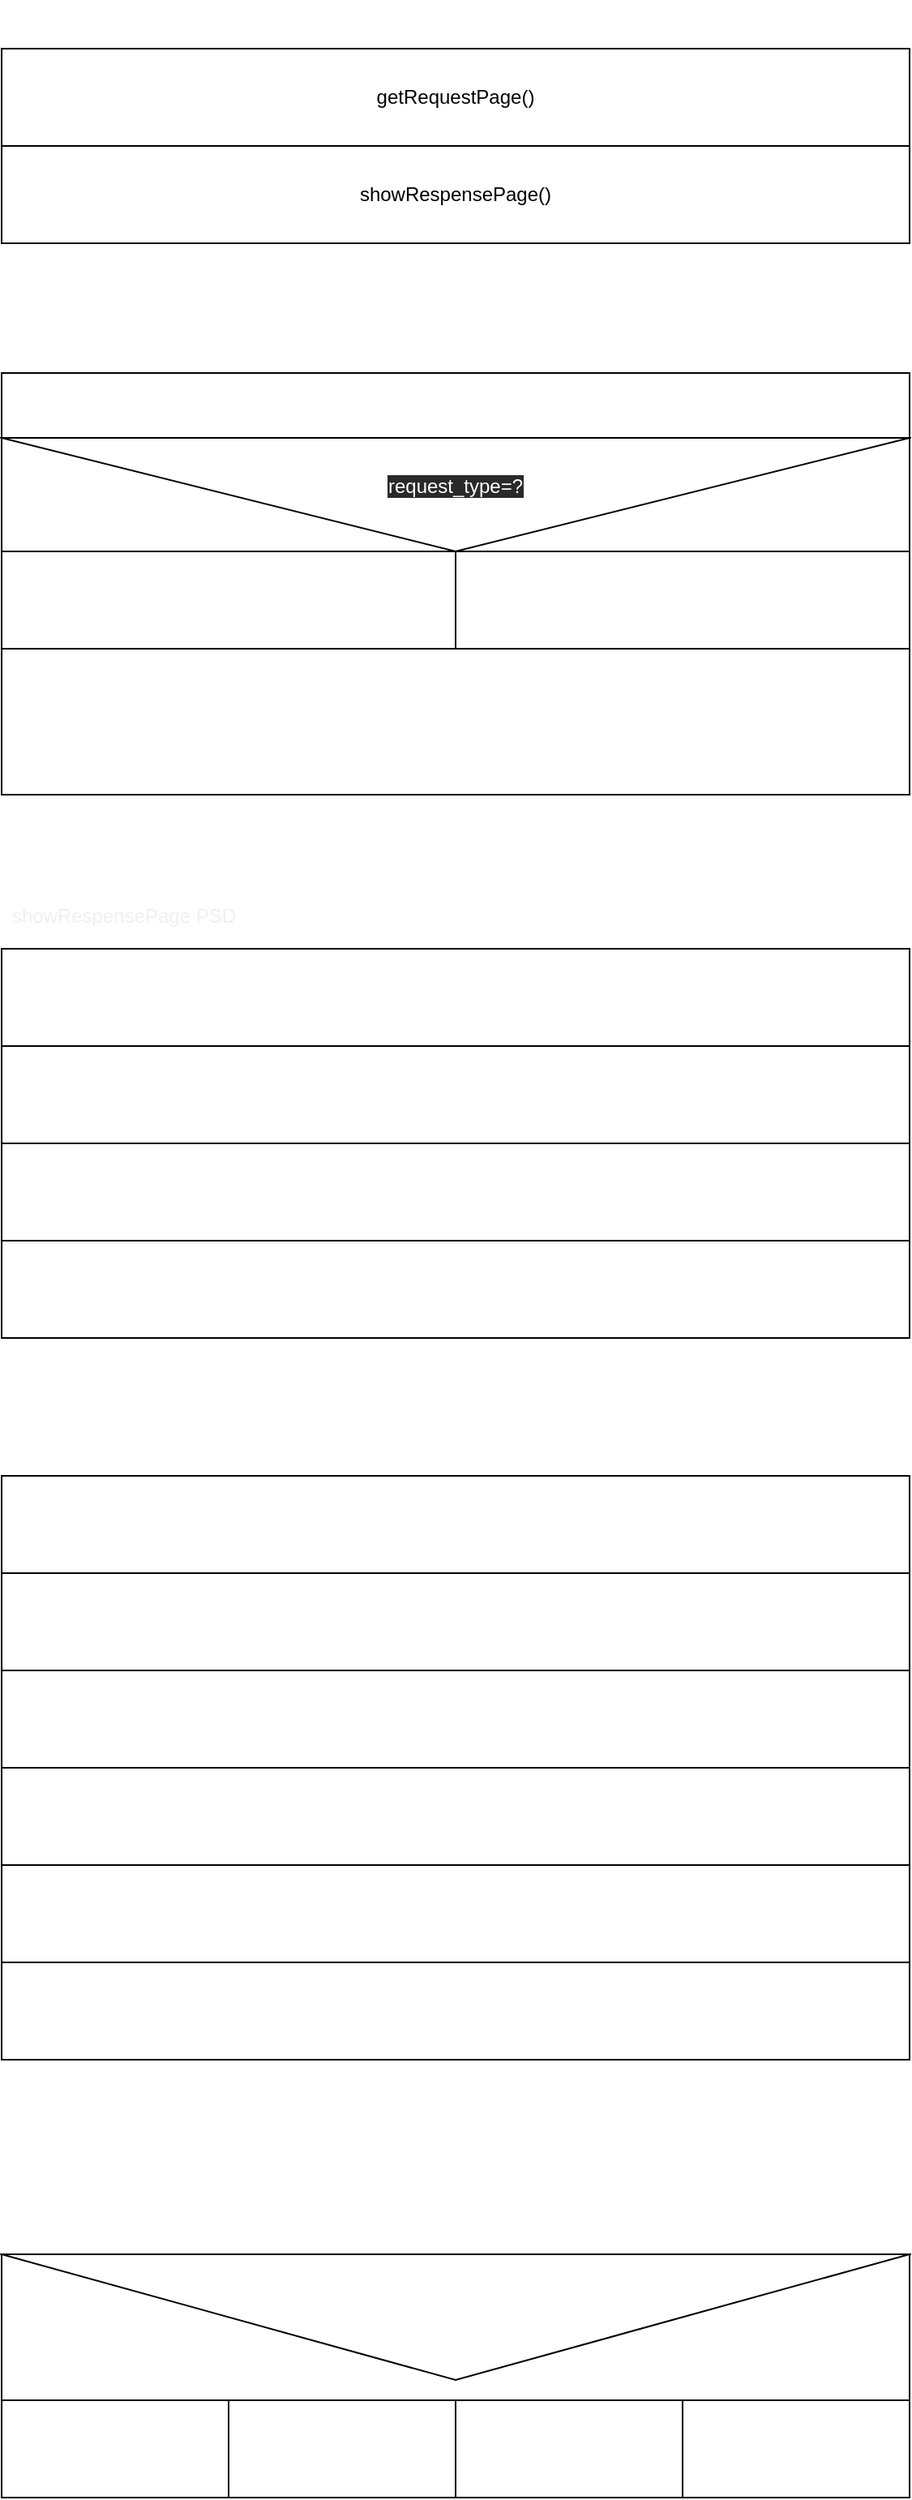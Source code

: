 <mxfile>
    <diagram id="SihgJS3vsNtJ53b1Ry8F" name="Page-1">
        <mxGraphModel dx="555" dy="566" grid="1" gridSize="10" guides="1" tooltips="1" connect="1" arrows="1" fold="1" page="1" pageScale="1" pageWidth="827" pageHeight="1169" math="0" shadow="0">
            <root>
                <mxCell id="0"/>
                <mxCell id="1" parent="0"/>
                <mxCell id="2" value="getRequestPage()" style="rounded=0;whiteSpace=wrap;html=1;" parent="1" vertex="1">
                    <mxGeometry x="120" y="40" width="560" height="60" as="geometry"/>
                </mxCell>
                <mxCell id="3" value="showRespensePage()" style="rounded=0;whiteSpace=wrap;html=1;" parent="1" vertex="1">
                    <mxGeometry x="120" y="100" width="560" height="60" as="geometry"/>
                </mxCell>
                <mxCell id="4" value="Text" style="text;html=1;strokeColor=none;fillColor=none;align=center;verticalAlign=middle;whiteSpace=wrap;rounded=0;" parent="1" vertex="1">
                    <mxGeometry x="470" y="280" width="60" height="30" as="geometry"/>
                </mxCell>
                <mxCell id="5" value="Text" style="text;html=1;strokeColor=none;fillColor=none;align=center;verticalAlign=middle;whiteSpace=wrap;rounded=0;" parent="1" vertex="1">
                    <mxGeometry x="470" y="280" width="60" height="30" as="geometry"/>
                </mxCell>
                <mxCell id="11" value="" style="rounded=0;whiteSpace=wrap;html=1;" vertex="1" parent="1">
                    <mxGeometry x="120" y="240" width="560" height="260" as="geometry"/>
                </mxCell>
                <mxCell id="12" value="request_type=get_requestType()" style="rounded=0;whiteSpace=wrap;html=1;labelBackgroundColor=none;fontColor=#FFFFFF;" vertex="1" parent="1">
                    <mxGeometry x="120" y="240" width="560" height="40" as="geometry"/>
                </mxCell>
                <mxCell id="13" value="GetRequestPage PSD" style="text;html=1;align=center;verticalAlign=middle;resizable=0;points=[];autosize=1;strokeColor=none;fillColor=none;fontColor=#FFFFFF;" vertex="1" parent="1">
                    <mxGeometry x="150" y="200" width="140" height="20" as="geometry"/>
                </mxCell>
                <mxCell id="14" value="" style="triangle;whiteSpace=wrap;html=1;labelBackgroundColor=none;fontColor=#FFFFFF;rotation=90;" vertex="1" parent="1">
                    <mxGeometry x="365" y="35" width="70" height="560" as="geometry"/>
                </mxCell>
                <mxCell id="15" value="&#10;&#10;&lt;span style=&quot;color: rgb(255, 255, 255); font-family: helvetica; font-size: 12px; font-style: normal; font-weight: 400; letter-spacing: normal; text-align: center; text-indent: 0px; text-transform: none; word-spacing: 0px; background-color: rgb(42, 42, 42); display: inline; float: none;&quot;&gt;request_type=?&lt;/span&gt;&#10;&#10;" style="text;html=1;strokeColor=none;fillColor=none;align=center;verticalAlign=middle;whiteSpace=wrap;rounded=0;labelBackgroundColor=none;fontColor=#FFFFFF;" vertex="1" parent="1">
                    <mxGeometry x="345" y="295" width="110" height="30" as="geometry"/>
                </mxCell>
                <mxCell id="16" value="POST" style="text;html=1;strokeColor=none;fillColor=none;align=center;verticalAlign=middle;whiteSpace=wrap;rounded=0;labelBackgroundColor=none;fontColor=#FFFFFF;" vertex="1" parent="1">
                    <mxGeometry x="600" y="320" width="60" height="30" as="geometry"/>
                </mxCell>
                <mxCell id="17" value="Get" style="text;html=1;strokeColor=none;fillColor=none;align=center;verticalAlign=middle;whiteSpace=wrap;rounded=0;labelBackgroundColor=none;fontColor=#FFFFFF;" vertex="1" parent="1">
                    <mxGeometry x="150" y="320" width="60" height="30" as="geometry"/>
                </mxCell>
                <mxCell id="18" value="request_page := getPageFromURL()&amp;nbsp;" style="rounded=0;whiteSpace=wrap;html=1;labelBackgroundColor=none;fontColor=#FFFFFF;" vertex="1" parent="1">
                    <mxGeometry x="120" y="350" width="280" height="60" as="geometry"/>
                </mxCell>
                <mxCell id="19" value="request_page:=GetPageFromPost()" style="rounded=0;whiteSpace=wrap;html=1;labelBackgroundColor=none;fontColor=#FFFFFF;" vertex="1" parent="1">
                    <mxGeometry x="400" y="350" width="280" height="60" as="geometry"/>
                </mxCell>
                <mxCell id="20" value="return request_page" style="text;html=1;strokeColor=none;fillColor=none;align=center;verticalAlign=middle;whiteSpace=wrap;rounded=0;labelBackgroundColor=none;fontColor=#FFFFFF;" vertex="1" parent="1">
                    <mxGeometry x="330" y="440" width="140" height="30" as="geometry"/>
                </mxCell>
                <mxCell id="21" value="Globaal PSD" style="text;html=1;align=center;verticalAlign=middle;resizable=0;points=[];autosize=1;strokeColor=none;fillColor=none;fontColor=#FFFFFF;" vertex="1" parent="1">
                    <mxGeometry x="160" y="10" width="80" height="20" as="geometry"/>
                </mxCell>
                <mxCell id="22" value="" style="rounded=0;whiteSpace=wrap;html=1;labelBackgroundColor=none;fontColor=#FFFFFF;" vertex="1" parent="1">
                    <mxGeometry x="120" y="595" width="560" height="235" as="geometry"/>
                </mxCell>
                <mxCell id="23" value="&lt;span style=&quot;color: rgb(240 , 240 , 240)&quot;&gt;showRespensePage PSD&lt;/span&gt;" style="text;html=1;align=center;verticalAlign=middle;resizable=0;points=[];autosize=1;strokeColor=none;fillColor=none;fontColor=#FFFFFF;" vertex="1" parent="1">
                    <mxGeometry x="120" y="565" width="150" height="20" as="geometry"/>
                </mxCell>
                <mxCell id="24" value="beginDocument()" style="rounded=0;whiteSpace=wrap;html=1;labelBackgroundColor=none;fontColor=#FFFFFF;" vertex="1" parent="1">
                    <mxGeometry x="120" y="595" width="560" height="60" as="geometry"/>
                </mxCell>
                <mxCell id="25" value="&lt;span&gt;showHeadSection()&lt;/span&gt;" style="rounded=0;whiteSpace=wrap;html=1;labelBackgroundColor=none;fontColor=#FFFFFF;" vertex="1" parent="1">
                    <mxGeometry x="120" y="655" width="560" height="60" as="geometry"/>
                </mxCell>
                <mxCell id="26" value="&lt;b&gt;showBodySection()&lt;/b&gt;" style="rounded=0;whiteSpace=wrap;html=1;labelBackgroundColor=none;fontColor=#FFFFFF;" vertex="1" parent="1">
                    <mxGeometry x="120" y="715" width="560" height="60" as="geometry"/>
                </mxCell>
                <mxCell id="27" value="showEndDocument()" style="rounded=0;whiteSpace=wrap;html=1;labelBackgroundColor=none;fontColor=#FFFFFF;" vertex="1" parent="1">
                    <mxGeometry x="120" y="775" width="560" height="60" as="geometry"/>
                </mxCell>
                <mxCell id="28" value="ShowBodySection PSD" style="text;html=1;align=center;verticalAlign=middle;resizable=0;points=[];autosize=1;strokeColor=none;fillColor=none;fontColor=#FFFFFF;" vertex="1" parent="1">
                    <mxGeometry x="120" y="890" width="140" height="20" as="geometry"/>
                </mxCell>
                <mxCell id="29" value="" style="rounded=0;whiteSpace=wrap;html=1;labelBackgroundColor=none;fontColor=#FFFFFF;" vertex="1" parent="1">
                    <mxGeometry x="120" y="920" width="560" height="360" as="geometry"/>
                </mxCell>
                <mxCell id="30" value="openBody()" style="rounded=0;whiteSpace=wrap;html=1;labelBackgroundColor=none;fontColor=#FFFFFF;" vertex="1" parent="1">
                    <mxGeometry x="120" y="920" width="560" height="60" as="geometry"/>
                </mxCell>
                <mxCell id="31" value="showHeader()" style="rounded=0;whiteSpace=wrap;html=1;labelBackgroundColor=none;fontColor=#FFFFFF;" vertex="1" parent="1">
                    <mxGeometry x="120" y="980" width="560" height="60" as="geometry"/>
                </mxCell>
                <mxCell id="32" value="showMenu()" style="rounded=0;whiteSpace=wrap;html=1;labelBackgroundColor=none;fontColor=#FFFFFF;" vertex="1" parent="1">
                    <mxGeometry x="120" y="1040" width="560" height="60" as="geometry"/>
                </mxCell>
                <mxCell id="33" value="&lt;b&gt;showContent()&lt;/b&gt;" style="rounded=0;whiteSpace=wrap;html=1;labelBackgroundColor=none;fontColor=#FFFFFF;" vertex="1" parent="1">
                    <mxGeometry x="120" y="1100" width="560" height="60" as="geometry"/>
                </mxCell>
                <mxCell id="34" value="showFooter()" style="rounded=0;whiteSpace=wrap;html=1;labelBackgroundColor=none;fontColor=#FFFFFF;" vertex="1" parent="1">
                    <mxGeometry x="120" y="1160" width="560" height="60" as="geometry"/>
                </mxCell>
                <mxCell id="35" value="closeBody()" style="rounded=0;whiteSpace=wrap;html=1;labelBackgroundColor=none;fontColor=#FFFFFF;" vertex="1" parent="1">
                    <mxGeometry x="120" y="1220" width="560" height="60" as="geometry"/>
                </mxCell>
                <mxCell id="36" value="showContent PSD" style="text;html=1;align=center;verticalAlign=middle;resizable=0;points=[];autosize=1;strokeColor=none;fillColor=none;fontColor=#FFFFFF;" vertex="1" parent="1">
                    <mxGeometry x="120" y="1340" width="110" height="20" as="geometry"/>
                </mxCell>
                <mxCell id="37" value="" style="rounded=0;whiteSpace=wrap;html=1;labelBackgroundColor=none;fontColor=#FFFFFF;" vertex="1" parent="1">
                    <mxGeometry x="120" y="1400" width="560" height="150" as="geometry"/>
                </mxCell>
                <mxCell id="38" value="" style="rounded=0;whiteSpace=wrap;html=1;labelBackgroundColor=none;fontColor=#FFFFFF;" vertex="1" parent="1">
                    <mxGeometry x="120" y="1400" width="560" height="90" as="geometry"/>
                </mxCell>
                <mxCell id="39" value="" style="triangle;whiteSpace=wrap;html=1;labelBackgroundColor=none;fontColor=#FFFFFF;rotation=90;" vertex="1" parent="1">
                    <mxGeometry x="361.25" y="1158.75" width="77.5" height="560" as="geometry"/>
                </mxCell>
                <mxCell id="40" value="request_page" style="text;html=1;strokeColor=none;fillColor=none;align=center;verticalAlign=middle;whiteSpace=wrap;rounded=0;labelBackgroundColor=none;fontColor=#FFFFFF;" vertex="1" parent="1">
                    <mxGeometry x="340" y="1423.75" width="110" height="30" as="geometry"/>
                </mxCell>
                <mxCell id="41" value="showHomeCOntent()" style="rounded=0;whiteSpace=wrap;html=1;labelBackgroundColor=none;fontColor=#FFFFFF;" vertex="1" parent="1">
                    <mxGeometry x="120" y="1490" width="140" height="60" as="geometry"/>
                </mxCell>
                <mxCell id="42" value="Home" style="text;html=1;strokeColor=none;fillColor=none;align=center;verticalAlign=middle;whiteSpace=wrap;rounded=0;labelBackgroundColor=none;fontColor=#FFFFFF;" vertex="1" parent="1">
                    <mxGeometry x="170" y="1460" width="60" height="30" as="geometry"/>
                </mxCell>
                <mxCell id="43" value="about" style="text;html=1;strokeColor=none;fillColor=none;align=center;verticalAlign=middle;whiteSpace=wrap;rounded=0;labelBackgroundColor=none;fontColor=#FFFFFF;" vertex="1" parent="1">
                    <mxGeometry x="300" y="1460" width="60" height="30" as="geometry"/>
                </mxCell>
                <mxCell id="44" value="contact" style="text;html=1;strokeColor=none;fillColor=none;align=center;verticalAlign=middle;whiteSpace=wrap;rounded=0;labelBackgroundColor=none;fontColor=#FFFFFF;" vertex="1" parent="1">
                    <mxGeometry x="435" y="1460" width="60" height="30" as="geometry"/>
                </mxCell>
                <mxCell id="45" value="anders" style="text;html=1;strokeColor=none;fillColor=none;align=center;verticalAlign=middle;whiteSpace=wrap;rounded=0;labelBackgroundColor=none;fontColor=#FFFFFF;" vertex="1" parent="1">
                    <mxGeometry x="580" y="1460" width="60" height="30" as="geometry"/>
                </mxCell>
                <mxCell id="46" value="showAboutContent()" style="rounded=0;whiteSpace=wrap;html=1;labelBackgroundColor=none;fontColor=#FFFFFF;" vertex="1" parent="1">
                    <mxGeometry x="260" y="1490" width="140" height="60" as="geometry"/>
                </mxCell>
                <mxCell id="47" value="showContactContent()" style="rounded=0;whiteSpace=wrap;html=1;labelBackgroundColor=none;fontColor=#FFFFFF;" vertex="1" parent="1">
                    <mxGeometry x="400" y="1490" width="140" height="60" as="geometry"/>
                </mxCell>
                <mxCell id="48" value="showPagenotFound()" style="rounded=0;whiteSpace=wrap;html=1;labelBackgroundColor=none;fontColor=#FFFFFF;" vertex="1" parent="1">
                    <mxGeometry x="540" y="1490" width="140" height="60" as="geometry"/>
                </mxCell>
            </root>
        </mxGraphModel>
    </diagram>
</mxfile>